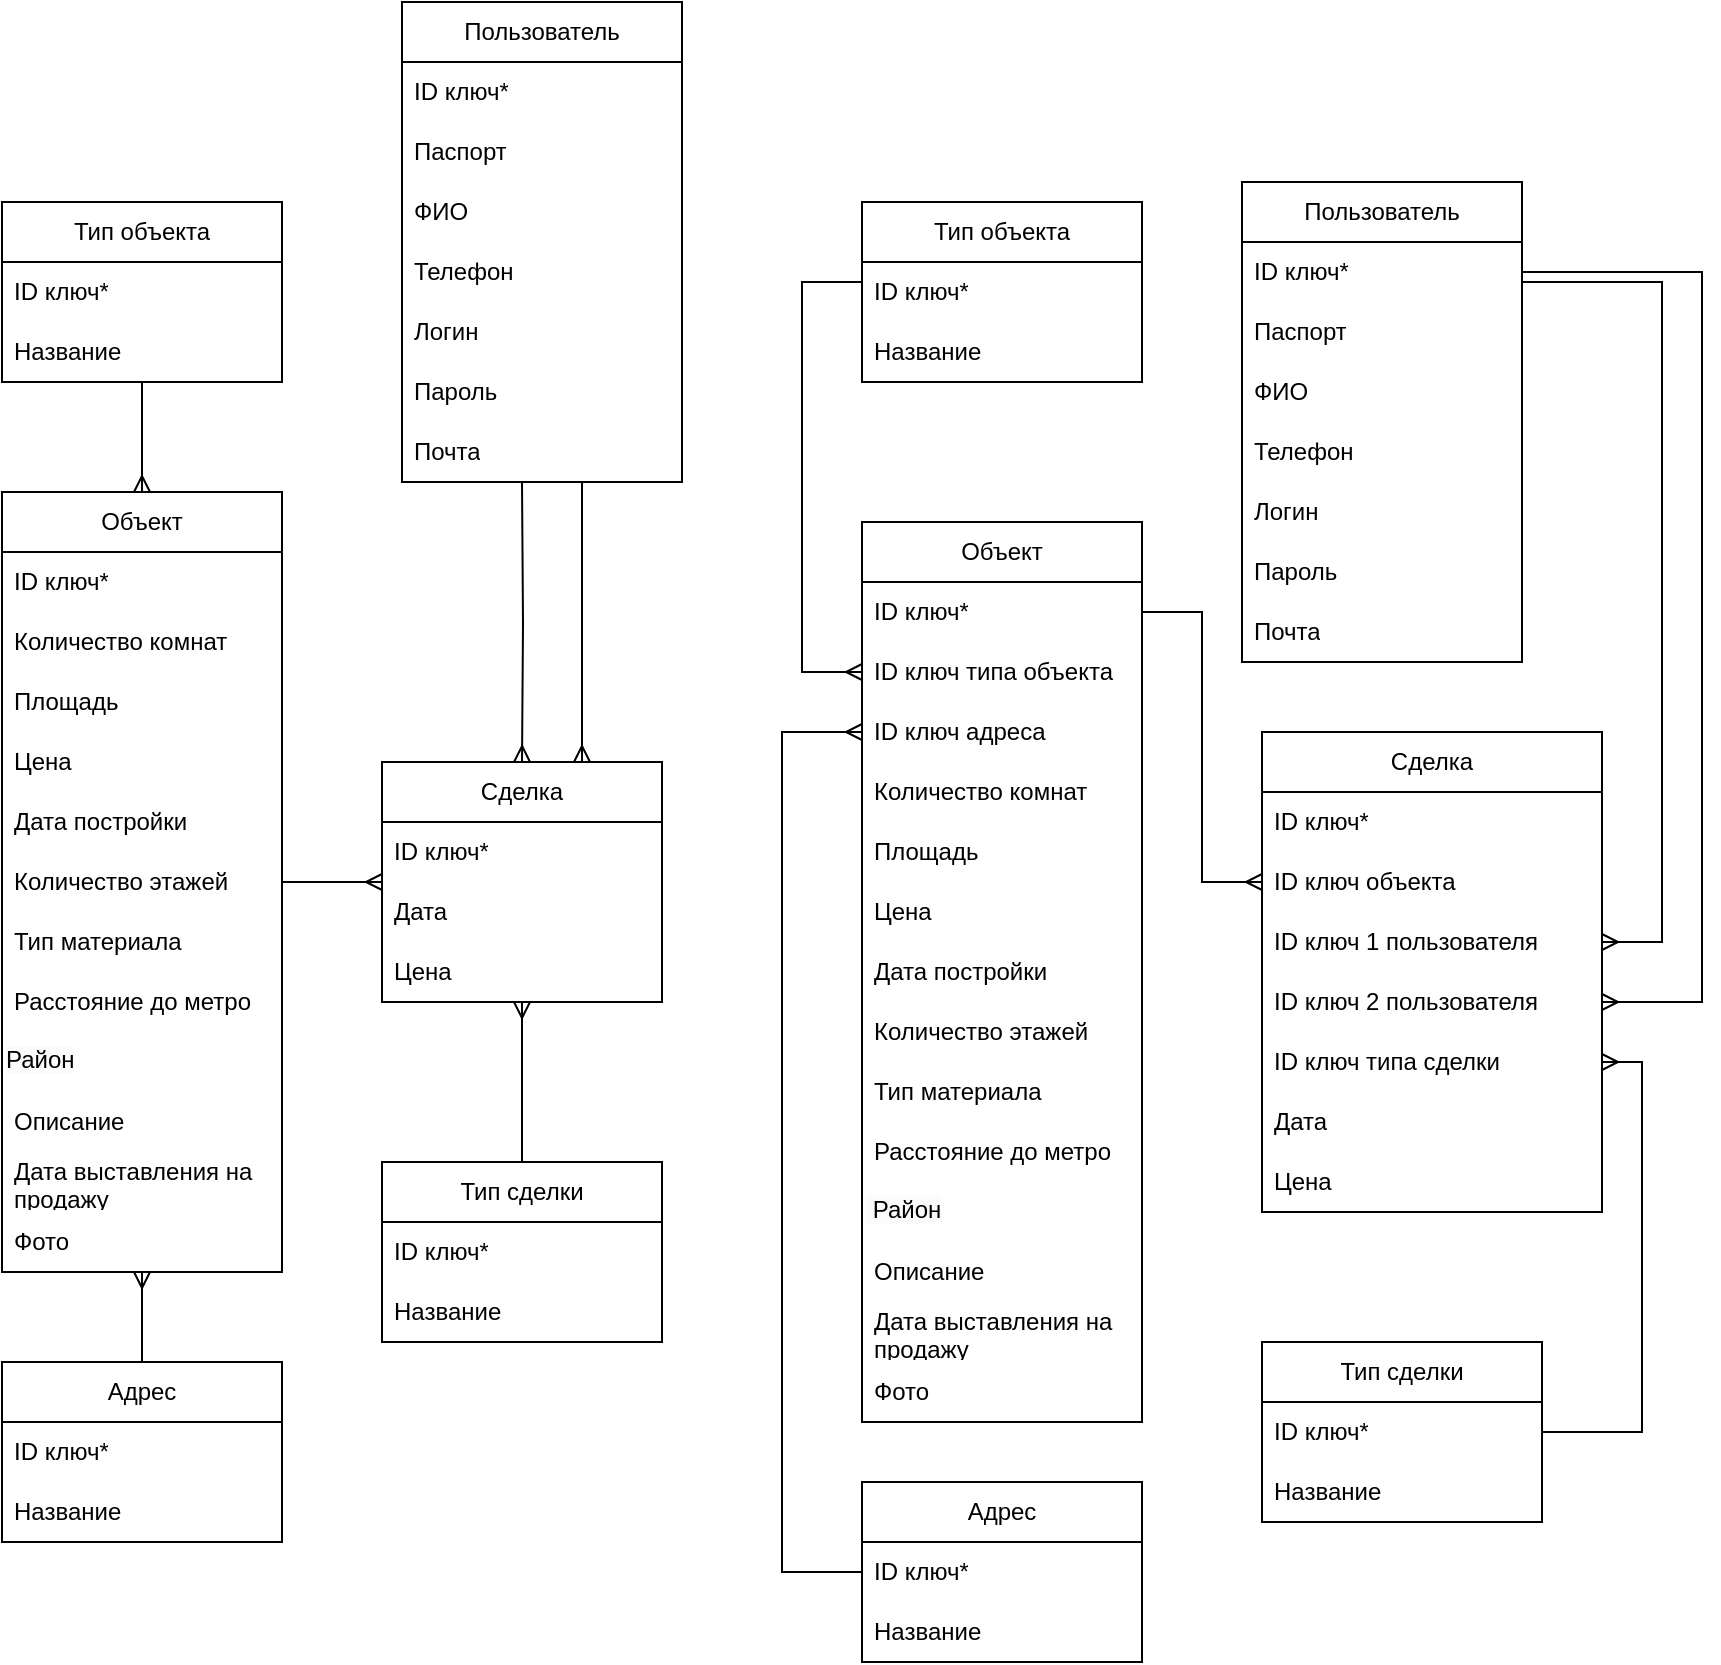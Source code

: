 <mxfile version="22.1.3" type="device">
  <diagram name="Страница — 1" id="44nFU5vT4JH0kdN_q5qT">
    <mxGraphModel dx="1386" dy="791" grid="1" gridSize="10" guides="1" tooltips="1" connect="1" arrows="1" fold="1" page="1" pageScale="1" pageWidth="827" pageHeight="1169" math="0" shadow="0">
      <root>
        <mxCell id="0" />
        <mxCell id="1" parent="0" />
        <mxCell id="92GtAA8wjq0bBZeoXK1o-1" value="Объект" style="swimlane;fontStyle=0;childLayout=stackLayout;horizontal=1;startSize=30;horizontalStack=0;resizeParent=1;resizeParentMax=0;resizeLast=0;collapsible=1;marginBottom=0;whiteSpace=wrap;html=1;" parent="1" vertex="1">
          <mxGeometry x="130" y="525" width="140" height="390" as="geometry" />
        </mxCell>
        <mxCell id="92GtAA8wjq0bBZeoXK1o-2" value="ID ключ*" style="text;strokeColor=none;fillColor=none;align=left;verticalAlign=middle;spacingLeft=4;spacingRight=4;overflow=hidden;points=[[0,0.5],[1,0.5]];portConstraint=eastwest;rotatable=0;whiteSpace=wrap;html=1;" parent="92GtAA8wjq0bBZeoXK1o-1" vertex="1">
          <mxGeometry y="30" width="140" height="30" as="geometry" />
        </mxCell>
        <mxCell id="92GtAA8wjq0bBZeoXK1o-3" value="Количество комнат" style="text;strokeColor=none;fillColor=none;align=left;verticalAlign=middle;spacingLeft=4;spacingRight=4;overflow=hidden;points=[[0,0.5],[1,0.5]];portConstraint=eastwest;rotatable=0;whiteSpace=wrap;html=1;" parent="92GtAA8wjq0bBZeoXK1o-1" vertex="1">
          <mxGeometry y="60" width="140" height="30" as="geometry" />
        </mxCell>
        <mxCell id="92GtAA8wjq0bBZeoXK1o-4" value="Площадь" style="text;strokeColor=none;fillColor=none;align=left;verticalAlign=middle;spacingLeft=4;spacingRight=4;overflow=hidden;points=[[0,0.5],[1,0.5]];portConstraint=eastwest;rotatable=0;whiteSpace=wrap;html=1;" parent="92GtAA8wjq0bBZeoXK1o-1" vertex="1">
          <mxGeometry y="90" width="140" height="30" as="geometry" />
        </mxCell>
        <mxCell id="92GtAA8wjq0bBZeoXK1o-6" value="Цена" style="text;strokeColor=none;fillColor=none;align=left;verticalAlign=middle;spacingLeft=4;spacingRight=4;overflow=hidden;points=[[0,0.5],[1,0.5]];portConstraint=eastwest;rotatable=0;whiteSpace=wrap;html=1;" parent="92GtAA8wjq0bBZeoXK1o-1" vertex="1">
          <mxGeometry y="120" width="140" height="30" as="geometry" />
        </mxCell>
        <mxCell id="92GtAA8wjq0bBZeoXK1o-7" value="Дата постройки" style="text;strokeColor=none;fillColor=none;align=left;verticalAlign=middle;spacingLeft=4;spacingRight=4;overflow=hidden;points=[[0,0.5],[1,0.5]];portConstraint=eastwest;rotatable=0;whiteSpace=wrap;html=1;" parent="92GtAA8wjq0bBZeoXK1o-1" vertex="1">
          <mxGeometry y="150" width="140" height="30" as="geometry" />
        </mxCell>
        <mxCell id="92GtAA8wjq0bBZeoXK1o-5" value="Количество этажей" style="text;strokeColor=none;fillColor=none;align=left;verticalAlign=middle;spacingLeft=4;spacingRight=4;overflow=hidden;points=[[0,0.5],[1,0.5]];portConstraint=eastwest;rotatable=0;whiteSpace=wrap;html=1;" parent="92GtAA8wjq0bBZeoXK1o-1" vertex="1">
          <mxGeometry y="180" width="140" height="30" as="geometry" />
        </mxCell>
        <mxCell id="92GtAA8wjq0bBZeoXK1o-8" value="Тип материала" style="text;strokeColor=none;fillColor=none;align=left;verticalAlign=middle;spacingLeft=4;spacingRight=4;overflow=hidden;points=[[0,0.5],[1,0.5]];portConstraint=eastwest;rotatable=0;whiteSpace=wrap;html=1;" parent="92GtAA8wjq0bBZeoXK1o-1" vertex="1">
          <mxGeometry y="210" width="140" height="30" as="geometry" />
        </mxCell>
        <mxCell id="92GtAA8wjq0bBZeoXK1o-9" value="Расстояние до метро" style="text;strokeColor=none;fillColor=none;align=left;verticalAlign=middle;spacingLeft=4;spacingRight=4;overflow=hidden;points=[[0,0.5],[1,0.5]];portConstraint=eastwest;rotatable=0;whiteSpace=wrap;html=1;" parent="92GtAA8wjq0bBZeoXK1o-1" vertex="1">
          <mxGeometry y="240" width="140" height="30" as="geometry" />
        </mxCell>
        <mxCell id="qMkzsoqbNXShpmuKV63S-12" value="&lt;span style=&quot;color: rgb(0, 0, 0); font-family: Helvetica; font-size: 12px; font-style: normal; font-variant-ligatures: normal; font-variant-caps: normal; font-weight: 400; letter-spacing: normal; orphans: 2; text-align: left; text-indent: 0px; text-transform: none; widows: 2; word-spacing: 0px; -webkit-text-stroke-width: 0px; background-color: rgb(251, 251, 251); text-decoration-thickness: initial; text-decoration-style: initial; text-decoration-color: initial; float: none; display: inline !important;&quot;&gt;Район&lt;/span&gt;" style="text;whiteSpace=wrap;html=1;" vertex="1" parent="92GtAA8wjq0bBZeoXK1o-1">
          <mxGeometry y="270" width="140" height="30" as="geometry" />
        </mxCell>
        <mxCell id="92GtAA8wjq0bBZeoXK1o-10" value="Описание" style="text;strokeColor=none;fillColor=none;align=left;verticalAlign=middle;spacingLeft=4;spacingRight=4;overflow=hidden;points=[[0,0.5],[1,0.5]];portConstraint=eastwest;rotatable=0;whiteSpace=wrap;html=1;" parent="92GtAA8wjq0bBZeoXK1o-1" vertex="1">
          <mxGeometry y="300" width="140" height="30" as="geometry" />
        </mxCell>
        <mxCell id="92GtAA8wjq0bBZeoXK1o-11" value="Дата выставления на продажу" style="text;strokeColor=none;fillColor=none;align=left;verticalAlign=middle;spacingLeft=4;spacingRight=4;overflow=hidden;points=[[0,0.5],[1,0.5]];portConstraint=eastwest;rotatable=0;whiteSpace=wrap;html=1;" parent="92GtAA8wjq0bBZeoXK1o-1" vertex="1">
          <mxGeometry y="330" width="140" height="30" as="geometry" />
        </mxCell>
        <mxCell id="92GtAA8wjq0bBZeoXK1o-12" value="Фото" style="text;strokeColor=none;fillColor=none;align=left;verticalAlign=middle;spacingLeft=4;spacingRight=4;overflow=hidden;points=[[0,0.5],[1,0.5]];portConstraint=eastwest;rotatable=0;whiteSpace=wrap;html=1;" parent="92GtAA8wjq0bBZeoXK1o-1" vertex="1">
          <mxGeometry y="360" width="140" height="30" as="geometry" />
        </mxCell>
        <mxCell id="92GtAA8wjq0bBZeoXK1o-13" value="Тип объекта" style="swimlane;fontStyle=0;childLayout=stackLayout;horizontal=1;startSize=30;horizontalStack=0;resizeParent=1;resizeParentMax=0;resizeLast=0;collapsible=1;marginBottom=0;whiteSpace=wrap;html=1;" parent="1" vertex="1">
          <mxGeometry x="130" y="380" width="140" height="90" as="geometry" />
        </mxCell>
        <mxCell id="92GtAA8wjq0bBZeoXK1o-14" value="ID ключ*" style="text;strokeColor=none;fillColor=none;align=left;verticalAlign=middle;spacingLeft=4;spacingRight=4;overflow=hidden;points=[[0,0.5],[1,0.5]];portConstraint=eastwest;rotatable=0;whiteSpace=wrap;html=1;" parent="92GtAA8wjq0bBZeoXK1o-13" vertex="1">
          <mxGeometry y="30" width="140" height="30" as="geometry" />
        </mxCell>
        <mxCell id="92GtAA8wjq0bBZeoXK1o-15" value="Название" style="text;strokeColor=none;fillColor=none;align=left;verticalAlign=middle;spacingLeft=4;spacingRight=4;overflow=hidden;points=[[0,0.5],[1,0.5]];portConstraint=eastwest;rotatable=0;whiteSpace=wrap;html=1;" parent="92GtAA8wjq0bBZeoXK1o-13" vertex="1">
          <mxGeometry y="60" width="140" height="30" as="geometry" />
        </mxCell>
        <mxCell id="92GtAA8wjq0bBZeoXK1o-33" style="rounded=0;orthogonalLoop=1;jettySize=auto;html=1;edgeStyle=orthogonalEdgeStyle;endArrow=ERmany;endFill=0;" parent="1" source="92GtAA8wjq0bBZeoXK1o-17" target="92GtAA8wjq0bBZeoXK1o-1" edge="1">
          <mxGeometry relative="1" as="geometry" />
        </mxCell>
        <mxCell id="92GtAA8wjq0bBZeoXK1o-17" value="Адрес" style="swimlane;fontStyle=0;childLayout=stackLayout;horizontal=1;startSize=30;horizontalStack=0;resizeParent=1;resizeParentMax=0;resizeLast=0;collapsible=1;marginBottom=0;whiteSpace=wrap;html=1;" parent="1" vertex="1">
          <mxGeometry x="130" y="960" width="140" height="90" as="geometry" />
        </mxCell>
        <mxCell id="92GtAA8wjq0bBZeoXK1o-18" value="ID ключ*" style="text;strokeColor=none;fillColor=none;align=left;verticalAlign=middle;spacingLeft=4;spacingRight=4;overflow=hidden;points=[[0,0.5],[1,0.5]];portConstraint=eastwest;rotatable=0;whiteSpace=wrap;html=1;" parent="92GtAA8wjq0bBZeoXK1o-17" vertex="1">
          <mxGeometry y="30" width="140" height="30" as="geometry" />
        </mxCell>
        <mxCell id="92GtAA8wjq0bBZeoXK1o-19" value="Название" style="text;strokeColor=none;fillColor=none;align=left;verticalAlign=middle;spacingLeft=4;spacingRight=4;overflow=hidden;points=[[0,0.5],[1,0.5]];portConstraint=eastwest;rotatable=0;whiteSpace=wrap;html=1;" parent="92GtAA8wjq0bBZeoXK1o-17" vertex="1">
          <mxGeometry y="60" width="140" height="30" as="geometry" />
        </mxCell>
        <mxCell id="92GtAA8wjq0bBZeoXK1o-26" value="Сделка" style="swimlane;fontStyle=0;childLayout=stackLayout;horizontal=1;startSize=30;horizontalStack=0;resizeParent=1;resizeParentMax=0;resizeLast=0;collapsible=1;marginBottom=0;whiteSpace=wrap;html=1;" parent="1" vertex="1">
          <mxGeometry x="320" y="660" width="140" height="120" as="geometry" />
        </mxCell>
        <mxCell id="92GtAA8wjq0bBZeoXK1o-27" value="ID ключ*" style="text;strokeColor=none;fillColor=none;align=left;verticalAlign=middle;spacingLeft=4;spacingRight=4;overflow=hidden;points=[[0,0.5],[1,0.5]];portConstraint=eastwest;rotatable=0;whiteSpace=wrap;html=1;" parent="92GtAA8wjq0bBZeoXK1o-26" vertex="1">
          <mxGeometry y="30" width="140" height="30" as="geometry" />
        </mxCell>
        <mxCell id="92GtAA8wjq0bBZeoXK1o-28" value="Дата&amp;nbsp;" style="text;strokeColor=none;fillColor=none;align=left;verticalAlign=middle;spacingLeft=4;spacingRight=4;overflow=hidden;points=[[0,0.5],[1,0.5]];portConstraint=eastwest;rotatable=0;whiteSpace=wrap;html=1;" parent="92GtAA8wjq0bBZeoXK1o-26" vertex="1">
          <mxGeometry y="60" width="140" height="30" as="geometry" />
        </mxCell>
        <mxCell id="92GtAA8wjq0bBZeoXK1o-32" value="Цена" style="text;strokeColor=none;fillColor=none;align=left;verticalAlign=middle;spacingLeft=4;spacingRight=4;overflow=hidden;points=[[0,0.5],[1,0.5]];portConstraint=eastwest;rotatable=0;whiteSpace=wrap;html=1;" parent="92GtAA8wjq0bBZeoXK1o-26" vertex="1">
          <mxGeometry y="90" width="140" height="30" as="geometry" />
        </mxCell>
        <mxCell id="92GtAA8wjq0bBZeoXK1o-29" value="Тип сделки" style="swimlane;fontStyle=0;childLayout=stackLayout;horizontal=1;startSize=30;horizontalStack=0;resizeParent=1;resizeParentMax=0;resizeLast=0;collapsible=1;marginBottom=0;whiteSpace=wrap;html=1;" parent="1" vertex="1">
          <mxGeometry x="320" y="860" width="140" height="90" as="geometry" />
        </mxCell>
        <mxCell id="92GtAA8wjq0bBZeoXK1o-30" value="ID ключ*" style="text;strokeColor=none;fillColor=none;align=left;verticalAlign=middle;spacingLeft=4;spacingRight=4;overflow=hidden;points=[[0,0.5],[1,0.5]];portConstraint=eastwest;rotatable=0;whiteSpace=wrap;html=1;" parent="92GtAA8wjq0bBZeoXK1o-29" vertex="1">
          <mxGeometry y="30" width="140" height="30" as="geometry" />
        </mxCell>
        <mxCell id="92GtAA8wjq0bBZeoXK1o-31" value="Название" style="text;strokeColor=none;fillColor=none;align=left;verticalAlign=middle;spacingLeft=4;spacingRight=4;overflow=hidden;points=[[0,0.5],[1,0.5]];portConstraint=eastwest;rotatable=0;whiteSpace=wrap;html=1;" parent="92GtAA8wjq0bBZeoXK1o-29" vertex="1">
          <mxGeometry y="60" width="140" height="30" as="geometry" />
        </mxCell>
        <mxCell id="92GtAA8wjq0bBZeoXK1o-34" style="rounded=0;orthogonalLoop=1;jettySize=auto;html=1;edgeStyle=orthogonalEdgeStyle;endArrow=ERmany;endFill=0;" parent="1" source="92GtAA8wjq0bBZeoXK1o-13" target="92GtAA8wjq0bBZeoXK1o-1" edge="1">
          <mxGeometry relative="1" as="geometry">
            <mxPoint x="210" y="970" as="sourcePoint" />
            <mxPoint x="210" y="910" as="targetPoint" />
          </mxGeometry>
        </mxCell>
        <mxCell id="92GtAA8wjq0bBZeoXK1o-35" style="rounded=0;orthogonalLoop=1;jettySize=auto;html=1;edgeStyle=orthogonalEdgeStyle;endArrow=ERmany;endFill=0;" parent="1" source="92GtAA8wjq0bBZeoXK1o-1" target="92GtAA8wjq0bBZeoXK1o-26" edge="1">
          <mxGeometry relative="1" as="geometry">
            <mxPoint x="320" y="430" as="sourcePoint" />
            <mxPoint x="210" y="550" as="targetPoint" />
          </mxGeometry>
        </mxCell>
        <mxCell id="92GtAA8wjq0bBZeoXK1o-36" style="rounded=0;orthogonalLoop=1;jettySize=auto;html=1;edgeStyle=orthogonalEdgeStyle;endArrow=ERmany;endFill=0;" parent="1" target="92GtAA8wjq0bBZeoXK1o-26" edge="1">
          <mxGeometry relative="1" as="geometry">
            <mxPoint x="390" y="520" as="sourcePoint" />
            <mxPoint x="390" y="560" as="targetPoint" />
          </mxGeometry>
        </mxCell>
        <mxCell id="92GtAA8wjq0bBZeoXK1o-38" style="rounded=0;orthogonalLoop=1;jettySize=auto;html=1;edgeStyle=orthogonalEdgeStyle;endArrow=ERmany;endFill=0;" parent="1" source="92GtAA8wjq0bBZeoXK1o-29" target="92GtAA8wjq0bBZeoXK1o-26" edge="1">
          <mxGeometry relative="1" as="geometry">
            <mxPoint x="210" y="970" as="sourcePoint" />
            <mxPoint x="210" y="910" as="targetPoint" />
          </mxGeometry>
        </mxCell>
        <mxCell id="92GtAA8wjq0bBZeoXK1o-39" style="rounded=0;orthogonalLoop=1;jettySize=auto;html=1;edgeStyle=orthogonalEdgeStyle;endArrow=ERmany;endFill=0;" parent="1" target="92GtAA8wjq0bBZeoXK1o-26" edge="1">
          <mxGeometry relative="1" as="geometry">
            <mxPoint x="420" y="520" as="sourcePoint" />
            <mxPoint x="400" y="670" as="targetPoint" />
            <Array as="points">
              <mxPoint x="420" y="590" />
              <mxPoint x="420" y="590" />
            </Array>
          </mxGeometry>
        </mxCell>
        <mxCell id="92GtAA8wjq0bBZeoXK1o-76" value="Объект" style="swimlane;fontStyle=0;childLayout=stackLayout;horizontal=1;startSize=30;horizontalStack=0;resizeParent=1;resizeParentMax=0;resizeLast=0;collapsible=1;marginBottom=0;whiteSpace=wrap;html=1;" parent="1" vertex="1">
          <mxGeometry x="560" y="540" width="140" height="450" as="geometry" />
        </mxCell>
        <mxCell id="92GtAA8wjq0bBZeoXK1o-77" value="ID ключ*" style="text;strokeColor=none;fillColor=none;align=left;verticalAlign=middle;spacingLeft=4;spacingRight=4;overflow=hidden;points=[[0,0.5],[1,0.5]];portConstraint=eastwest;rotatable=0;whiteSpace=wrap;html=1;" parent="92GtAA8wjq0bBZeoXK1o-76" vertex="1">
          <mxGeometry y="30" width="140" height="30" as="geometry" />
        </mxCell>
        <mxCell id="92GtAA8wjq0bBZeoXK1o-112" value="ID ключ типа объекта" style="text;strokeColor=none;fillColor=none;align=left;verticalAlign=middle;spacingLeft=4;spacingRight=4;overflow=hidden;points=[[0,0.5],[1,0.5]];portConstraint=eastwest;rotatable=0;whiteSpace=wrap;html=1;" parent="92GtAA8wjq0bBZeoXK1o-76" vertex="1">
          <mxGeometry y="60" width="140" height="30" as="geometry" />
        </mxCell>
        <mxCell id="92GtAA8wjq0bBZeoXK1o-113" value="ID ключ адреса" style="text;strokeColor=none;fillColor=none;align=left;verticalAlign=middle;spacingLeft=4;spacingRight=4;overflow=hidden;points=[[0,0.5],[1,0.5]];portConstraint=eastwest;rotatable=0;whiteSpace=wrap;html=1;" parent="92GtAA8wjq0bBZeoXK1o-76" vertex="1">
          <mxGeometry y="90" width="140" height="30" as="geometry" />
        </mxCell>
        <mxCell id="92GtAA8wjq0bBZeoXK1o-78" value="Количество комнат" style="text;strokeColor=none;fillColor=none;align=left;verticalAlign=middle;spacingLeft=4;spacingRight=4;overflow=hidden;points=[[0,0.5],[1,0.5]];portConstraint=eastwest;rotatable=0;whiteSpace=wrap;html=1;" parent="92GtAA8wjq0bBZeoXK1o-76" vertex="1">
          <mxGeometry y="120" width="140" height="30" as="geometry" />
        </mxCell>
        <mxCell id="92GtAA8wjq0bBZeoXK1o-79" value="Площадь" style="text;strokeColor=none;fillColor=none;align=left;verticalAlign=middle;spacingLeft=4;spacingRight=4;overflow=hidden;points=[[0,0.5],[1,0.5]];portConstraint=eastwest;rotatable=0;whiteSpace=wrap;html=1;" parent="92GtAA8wjq0bBZeoXK1o-76" vertex="1">
          <mxGeometry y="150" width="140" height="30" as="geometry" />
        </mxCell>
        <mxCell id="92GtAA8wjq0bBZeoXK1o-80" value="Цена" style="text;strokeColor=none;fillColor=none;align=left;verticalAlign=middle;spacingLeft=4;spacingRight=4;overflow=hidden;points=[[0,0.5],[1,0.5]];portConstraint=eastwest;rotatable=0;whiteSpace=wrap;html=1;" parent="92GtAA8wjq0bBZeoXK1o-76" vertex="1">
          <mxGeometry y="180" width="140" height="30" as="geometry" />
        </mxCell>
        <mxCell id="92GtAA8wjq0bBZeoXK1o-81" value="Дата постройки" style="text;strokeColor=none;fillColor=none;align=left;verticalAlign=middle;spacingLeft=4;spacingRight=4;overflow=hidden;points=[[0,0.5],[1,0.5]];portConstraint=eastwest;rotatable=0;whiteSpace=wrap;html=1;" parent="92GtAA8wjq0bBZeoXK1o-76" vertex="1">
          <mxGeometry y="210" width="140" height="30" as="geometry" />
        </mxCell>
        <mxCell id="92GtAA8wjq0bBZeoXK1o-82" value="Количество этажей" style="text;strokeColor=none;fillColor=none;align=left;verticalAlign=middle;spacingLeft=4;spacingRight=4;overflow=hidden;points=[[0,0.5],[1,0.5]];portConstraint=eastwest;rotatable=0;whiteSpace=wrap;html=1;" parent="92GtAA8wjq0bBZeoXK1o-76" vertex="1">
          <mxGeometry y="240" width="140" height="30" as="geometry" />
        </mxCell>
        <mxCell id="92GtAA8wjq0bBZeoXK1o-83" value="Тип материала" style="text;strokeColor=none;fillColor=none;align=left;verticalAlign=middle;spacingLeft=4;spacingRight=4;overflow=hidden;points=[[0,0.5],[1,0.5]];portConstraint=eastwest;rotatable=0;whiteSpace=wrap;html=1;" parent="92GtAA8wjq0bBZeoXK1o-76" vertex="1">
          <mxGeometry y="270" width="140" height="30" as="geometry" />
        </mxCell>
        <mxCell id="92GtAA8wjq0bBZeoXK1o-84" value="Расстояние до метро" style="text;strokeColor=none;fillColor=none;align=left;verticalAlign=middle;spacingLeft=4;spacingRight=4;overflow=hidden;points=[[0,0.5],[1,0.5]];portConstraint=eastwest;rotatable=0;whiteSpace=wrap;html=1;" parent="92GtAA8wjq0bBZeoXK1o-76" vertex="1">
          <mxGeometry y="300" width="140" height="30" as="geometry" />
        </mxCell>
        <mxCell id="qMkzsoqbNXShpmuKV63S-13" value="&lt;span style=&quot;color: rgb(0, 0, 0); font-family: Helvetica; font-size: 12px; font-style: normal; font-variant-ligatures: normal; font-variant-caps: normal; font-weight: 400; letter-spacing: normal; orphans: 2; text-align: left; text-indent: 0px; text-transform: none; widows: 2; word-spacing: 0px; -webkit-text-stroke-width: 0px; background-color: rgb(251, 251, 251); text-decoration-thickness: initial; text-decoration-style: initial; text-decoration-color: initial; float: none; display: inline !important;&quot;&gt;&amp;nbsp;Район&lt;/span&gt;" style="text;whiteSpace=wrap;html=1;" vertex="1" parent="92GtAA8wjq0bBZeoXK1o-76">
          <mxGeometry y="330" width="140" height="30" as="geometry" />
        </mxCell>
        <mxCell id="92GtAA8wjq0bBZeoXK1o-85" value="Описание" style="text;strokeColor=none;fillColor=none;align=left;verticalAlign=middle;spacingLeft=4;spacingRight=4;overflow=hidden;points=[[0,0.5],[1,0.5]];portConstraint=eastwest;rotatable=0;whiteSpace=wrap;html=1;" parent="92GtAA8wjq0bBZeoXK1o-76" vertex="1">
          <mxGeometry y="360" width="140" height="30" as="geometry" />
        </mxCell>
        <mxCell id="92GtAA8wjq0bBZeoXK1o-86" value="Дата выставления на продажу" style="text;strokeColor=none;fillColor=none;align=left;verticalAlign=middle;spacingLeft=4;spacingRight=4;overflow=hidden;points=[[0,0.5],[1,0.5]];portConstraint=eastwest;rotatable=0;whiteSpace=wrap;html=1;" parent="92GtAA8wjq0bBZeoXK1o-76" vertex="1">
          <mxGeometry y="390" width="140" height="30" as="geometry" />
        </mxCell>
        <mxCell id="92GtAA8wjq0bBZeoXK1o-87" value="Фото" style="text;strokeColor=none;fillColor=none;align=left;verticalAlign=middle;spacingLeft=4;spacingRight=4;overflow=hidden;points=[[0,0.5],[1,0.5]];portConstraint=eastwest;rotatable=0;whiteSpace=wrap;html=1;" parent="92GtAA8wjq0bBZeoXK1o-76" vertex="1">
          <mxGeometry y="420" width="140" height="30" as="geometry" />
        </mxCell>
        <mxCell id="92GtAA8wjq0bBZeoXK1o-88" value="Тип объекта" style="swimlane;fontStyle=0;childLayout=stackLayout;horizontal=1;startSize=30;horizontalStack=0;resizeParent=1;resizeParentMax=0;resizeLast=0;collapsible=1;marginBottom=0;whiteSpace=wrap;html=1;" parent="1" vertex="1">
          <mxGeometry x="560" y="380" width="140" height="90" as="geometry" />
        </mxCell>
        <mxCell id="92GtAA8wjq0bBZeoXK1o-89" value="ID ключ*" style="text;strokeColor=none;fillColor=none;align=left;verticalAlign=middle;spacingLeft=4;spacingRight=4;overflow=hidden;points=[[0,0.5],[1,0.5]];portConstraint=eastwest;rotatable=0;whiteSpace=wrap;html=1;" parent="92GtAA8wjq0bBZeoXK1o-88" vertex="1">
          <mxGeometry y="30" width="140" height="30" as="geometry" />
        </mxCell>
        <mxCell id="92GtAA8wjq0bBZeoXK1o-90" value="Название" style="text;strokeColor=none;fillColor=none;align=left;verticalAlign=middle;spacingLeft=4;spacingRight=4;overflow=hidden;points=[[0,0.5],[1,0.5]];portConstraint=eastwest;rotatable=0;whiteSpace=wrap;html=1;" parent="92GtAA8wjq0bBZeoXK1o-88" vertex="1">
          <mxGeometry y="60" width="140" height="30" as="geometry" />
        </mxCell>
        <mxCell id="92GtAA8wjq0bBZeoXK1o-91" style="rounded=0;orthogonalLoop=1;jettySize=auto;html=1;edgeStyle=orthogonalEdgeStyle;endArrow=ERmany;endFill=0;" parent="1" source="92GtAA8wjq0bBZeoXK1o-92" target="92GtAA8wjq0bBZeoXK1o-113" edge="1">
          <mxGeometry relative="1" as="geometry">
            <Array as="points">
              <mxPoint x="520" y="1065" />
              <mxPoint x="520" y="645" />
            </Array>
          </mxGeometry>
        </mxCell>
        <mxCell id="92GtAA8wjq0bBZeoXK1o-92" value="Адрес" style="swimlane;fontStyle=0;childLayout=stackLayout;horizontal=1;startSize=30;horizontalStack=0;resizeParent=1;resizeParentMax=0;resizeLast=0;collapsible=1;marginBottom=0;whiteSpace=wrap;html=1;" parent="1" vertex="1">
          <mxGeometry x="560" y="1020" width="140" height="90" as="geometry" />
        </mxCell>
        <mxCell id="92GtAA8wjq0bBZeoXK1o-93" value="ID ключ*" style="text;strokeColor=none;fillColor=none;align=left;verticalAlign=middle;spacingLeft=4;spacingRight=4;overflow=hidden;points=[[0,0.5],[1,0.5]];portConstraint=eastwest;rotatable=0;whiteSpace=wrap;html=1;" parent="92GtAA8wjq0bBZeoXK1o-92" vertex="1">
          <mxGeometry y="30" width="140" height="30" as="geometry" />
        </mxCell>
        <mxCell id="92GtAA8wjq0bBZeoXK1o-94" value="Название" style="text;strokeColor=none;fillColor=none;align=left;verticalAlign=middle;spacingLeft=4;spacingRight=4;overflow=hidden;points=[[0,0.5],[1,0.5]];portConstraint=eastwest;rotatable=0;whiteSpace=wrap;html=1;" parent="92GtAA8wjq0bBZeoXK1o-92" vertex="1">
          <mxGeometry y="60" width="140" height="30" as="geometry" />
        </mxCell>
        <mxCell id="92GtAA8wjq0bBZeoXK1o-95" value="Пользователь" style="swimlane;fontStyle=0;childLayout=stackLayout;horizontal=1;startSize=30;horizontalStack=0;resizeParent=1;resizeParentMax=0;resizeLast=0;collapsible=1;marginBottom=0;whiteSpace=wrap;html=1;" parent="1" vertex="1">
          <mxGeometry x="750" y="370" width="140" height="240" as="geometry" />
        </mxCell>
        <mxCell id="92GtAA8wjq0bBZeoXK1o-96" value="ID ключ*" style="text;strokeColor=none;fillColor=none;align=left;verticalAlign=middle;spacingLeft=4;spacingRight=4;overflow=hidden;points=[[0,0.5],[1,0.5]];portConstraint=eastwest;rotatable=0;whiteSpace=wrap;html=1;" parent="92GtAA8wjq0bBZeoXK1o-95" vertex="1">
          <mxGeometry y="30" width="140" height="30" as="geometry" />
        </mxCell>
        <mxCell id="92GtAA8wjq0bBZeoXK1o-97" value="Паспорт" style="text;strokeColor=none;fillColor=none;align=left;verticalAlign=middle;spacingLeft=4;spacingRight=4;overflow=hidden;points=[[0,0.5],[1,0.5]];portConstraint=eastwest;rotatable=0;whiteSpace=wrap;html=1;" parent="92GtAA8wjq0bBZeoXK1o-95" vertex="1">
          <mxGeometry y="60" width="140" height="30" as="geometry" />
        </mxCell>
        <mxCell id="92GtAA8wjq0bBZeoXK1o-98" value="ФИО" style="text;strokeColor=none;fillColor=none;align=left;verticalAlign=middle;spacingLeft=4;spacingRight=4;overflow=hidden;points=[[0,0.5],[1,0.5]];portConstraint=eastwest;rotatable=0;whiteSpace=wrap;html=1;" parent="92GtAA8wjq0bBZeoXK1o-95" vertex="1">
          <mxGeometry y="90" width="140" height="30" as="geometry" />
        </mxCell>
        <mxCell id="92GtAA8wjq0bBZeoXK1o-99" value="Телефон" style="text;strokeColor=none;fillColor=none;align=left;verticalAlign=middle;spacingLeft=4;spacingRight=4;overflow=hidden;points=[[0,0.5],[1,0.5]];portConstraint=eastwest;rotatable=0;whiteSpace=wrap;html=1;" parent="92GtAA8wjq0bBZeoXK1o-95" vertex="1">
          <mxGeometry y="120" width="140" height="30" as="geometry" />
        </mxCell>
        <mxCell id="qMkzsoqbNXShpmuKV63S-1" value="Логин" style="text;strokeColor=none;fillColor=none;align=left;verticalAlign=middle;spacingLeft=4;spacingRight=4;overflow=hidden;points=[[0,0.5],[1,0.5]];portConstraint=eastwest;rotatable=0;whiteSpace=wrap;html=1;" vertex="1" parent="92GtAA8wjq0bBZeoXK1o-95">
          <mxGeometry y="150" width="140" height="30" as="geometry" />
        </mxCell>
        <mxCell id="qMkzsoqbNXShpmuKV63S-2" value="Пароль" style="text;strokeColor=none;fillColor=none;align=left;verticalAlign=middle;spacingLeft=4;spacingRight=4;overflow=hidden;points=[[0,0.5],[1,0.5]];portConstraint=eastwest;rotatable=0;whiteSpace=wrap;html=1;" vertex="1" parent="92GtAA8wjq0bBZeoXK1o-95">
          <mxGeometry y="180" width="140" height="30" as="geometry" />
        </mxCell>
        <mxCell id="qMkzsoqbNXShpmuKV63S-3" value="Почта" style="text;strokeColor=none;fillColor=none;align=left;verticalAlign=middle;spacingLeft=4;spacingRight=4;overflow=hidden;points=[[0,0.5],[1,0.5]];portConstraint=eastwest;rotatable=0;whiteSpace=wrap;html=1;" vertex="1" parent="92GtAA8wjq0bBZeoXK1o-95">
          <mxGeometry y="210" width="140" height="30" as="geometry" />
        </mxCell>
        <mxCell id="92GtAA8wjq0bBZeoXK1o-100" value="Сделка" style="swimlane;fontStyle=0;childLayout=stackLayout;horizontal=1;startSize=30;horizontalStack=0;resizeParent=1;resizeParentMax=0;resizeLast=0;collapsible=1;marginBottom=0;whiteSpace=wrap;html=1;" parent="1" vertex="1">
          <mxGeometry x="760" y="645" width="170" height="240" as="geometry" />
        </mxCell>
        <mxCell id="92GtAA8wjq0bBZeoXK1o-101" value="ID ключ*" style="text;strokeColor=none;fillColor=none;align=left;verticalAlign=middle;spacingLeft=4;spacingRight=4;overflow=hidden;points=[[0,0.5],[1,0.5]];portConstraint=eastwest;rotatable=0;whiteSpace=wrap;html=1;" parent="92GtAA8wjq0bBZeoXK1o-100" vertex="1">
          <mxGeometry y="30" width="170" height="30" as="geometry" />
        </mxCell>
        <mxCell id="92GtAA8wjq0bBZeoXK1o-115" value="ID ключ объекта" style="text;strokeColor=none;fillColor=none;align=left;verticalAlign=middle;spacingLeft=4;spacingRight=4;overflow=hidden;points=[[0,0.5],[1,0.5]];portConstraint=eastwest;rotatable=0;whiteSpace=wrap;html=1;" parent="92GtAA8wjq0bBZeoXK1o-100" vertex="1">
          <mxGeometry y="60" width="170" height="30" as="geometry" />
        </mxCell>
        <mxCell id="92GtAA8wjq0bBZeoXK1o-114" value="ID ключ 1 пользователя" style="text;strokeColor=none;fillColor=none;align=left;verticalAlign=middle;spacingLeft=4;spacingRight=4;overflow=hidden;points=[[0,0.5],[1,0.5]];portConstraint=eastwest;rotatable=0;whiteSpace=wrap;html=1;" parent="92GtAA8wjq0bBZeoXK1o-100" vertex="1">
          <mxGeometry y="90" width="170" height="30" as="geometry" />
        </mxCell>
        <mxCell id="92GtAA8wjq0bBZeoXK1o-118" value="ID ключ 2 пользователя" style="text;strokeColor=none;fillColor=none;align=left;verticalAlign=middle;spacingLeft=4;spacingRight=4;overflow=hidden;points=[[0,0.5],[1,0.5]];portConstraint=eastwest;rotatable=0;whiteSpace=wrap;html=1;" parent="92GtAA8wjq0bBZeoXK1o-100" vertex="1">
          <mxGeometry y="120" width="170" height="30" as="geometry" />
        </mxCell>
        <mxCell id="92GtAA8wjq0bBZeoXK1o-116" value="ID ключ типа сделки" style="text;strokeColor=none;fillColor=none;align=left;verticalAlign=middle;spacingLeft=4;spacingRight=4;overflow=hidden;points=[[0,0.5],[1,0.5]];portConstraint=eastwest;rotatable=0;whiteSpace=wrap;html=1;" parent="92GtAA8wjq0bBZeoXK1o-100" vertex="1">
          <mxGeometry y="150" width="170" height="30" as="geometry" />
        </mxCell>
        <mxCell id="92GtAA8wjq0bBZeoXK1o-102" value="Дата&amp;nbsp;" style="text;strokeColor=none;fillColor=none;align=left;verticalAlign=middle;spacingLeft=4;spacingRight=4;overflow=hidden;points=[[0,0.5],[1,0.5]];portConstraint=eastwest;rotatable=0;whiteSpace=wrap;html=1;" parent="92GtAA8wjq0bBZeoXK1o-100" vertex="1">
          <mxGeometry y="180" width="170" height="30" as="geometry" />
        </mxCell>
        <mxCell id="92GtAA8wjq0bBZeoXK1o-103" value="Цена" style="text;strokeColor=none;fillColor=none;align=left;verticalAlign=middle;spacingLeft=4;spacingRight=4;overflow=hidden;points=[[0,0.5],[1,0.5]];portConstraint=eastwest;rotatable=0;whiteSpace=wrap;html=1;" parent="92GtAA8wjq0bBZeoXK1o-100" vertex="1">
          <mxGeometry y="210" width="170" height="30" as="geometry" />
        </mxCell>
        <mxCell id="92GtAA8wjq0bBZeoXK1o-104" value="Тип сделки" style="swimlane;fontStyle=0;childLayout=stackLayout;horizontal=1;startSize=30;horizontalStack=0;resizeParent=1;resizeParentMax=0;resizeLast=0;collapsible=1;marginBottom=0;whiteSpace=wrap;html=1;" parent="1" vertex="1">
          <mxGeometry x="760" y="950" width="140" height="90" as="geometry" />
        </mxCell>
        <mxCell id="92GtAA8wjq0bBZeoXK1o-105" value="ID ключ*" style="text;strokeColor=none;fillColor=none;align=left;verticalAlign=middle;spacingLeft=4;spacingRight=4;overflow=hidden;points=[[0,0.5],[1,0.5]];portConstraint=eastwest;rotatable=0;whiteSpace=wrap;html=1;" parent="92GtAA8wjq0bBZeoXK1o-104" vertex="1">
          <mxGeometry y="30" width="140" height="30" as="geometry" />
        </mxCell>
        <mxCell id="92GtAA8wjq0bBZeoXK1o-106" value="Название" style="text;strokeColor=none;fillColor=none;align=left;verticalAlign=middle;spacingLeft=4;spacingRight=4;overflow=hidden;points=[[0,0.5],[1,0.5]];portConstraint=eastwest;rotatable=0;whiteSpace=wrap;html=1;" parent="92GtAA8wjq0bBZeoXK1o-104" vertex="1">
          <mxGeometry y="60" width="140" height="30" as="geometry" />
        </mxCell>
        <mxCell id="92GtAA8wjq0bBZeoXK1o-107" style="rounded=0;orthogonalLoop=1;jettySize=auto;html=1;edgeStyle=orthogonalEdgeStyle;endArrow=ERmany;endFill=0;entryX=0;entryY=0.5;entryDx=0;entryDy=0;" parent="1" source="92GtAA8wjq0bBZeoXK1o-89" target="92GtAA8wjq0bBZeoXK1o-112" edge="1">
          <mxGeometry relative="1" as="geometry">
            <mxPoint x="640" y="970" as="sourcePoint" />
            <mxPoint x="640" y="910" as="targetPoint" />
            <Array as="points">
              <mxPoint x="530" y="420" />
              <mxPoint x="530" y="615" />
            </Array>
          </mxGeometry>
        </mxCell>
        <mxCell id="92GtAA8wjq0bBZeoXK1o-108" style="rounded=0;orthogonalLoop=1;jettySize=auto;html=1;edgeStyle=orthogonalEdgeStyle;endArrow=ERmany;endFill=0;" parent="1" source="92GtAA8wjq0bBZeoXK1o-77" target="92GtAA8wjq0bBZeoXK1o-115" edge="1">
          <mxGeometry relative="1" as="geometry">
            <mxPoint x="750" y="430" as="sourcePoint" />
            <mxPoint x="640" y="550" as="targetPoint" />
          </mxGeometry>
        </mxCell>
        <mxCell id="92GtAA8wjq0bBZeoXK1o-109" style="rounded=0;orthogonalLoop=1;jettySize=auto;html=1;edgeStyle=orthogonalEdgeStyle;endArrow=ERmany;endFill=0;" parent="1" source="92GtAA8wjq0bBZeoXK1o-95" target="92GtAA8wjq0bBZeoXK1o-114" edge="1">
          <mxGeometry relative="1" as="geometry">
            <mxPoint x="760" y="440" as="sourcePoint" />
            <mxPoint x="820" y="560" as="targetPoint" />
            <Array as="points">
              <mxPoint x="960" y="420" />
              <mxPoint x="960" y="750" />
            </Array>
          </mxGeometry>
        </mxCell>
        <mxCell id="92GtAA8wjq0bBZeoXK1o-110" style="rounded=0;orthogonalLoop=1;jettySize=auto;html=1;edgeStyle=orthogonalEdgeStyle;endArrow=ERmany;endFill=0;entryX=1;entryY=0.5;entryDx=0;entryDy=0;" parent="1" source="92GtAA8wjq0bBZeoXK1o-105" target="92GtAA8wjq0bBZeoXK1o-116" edge="1">
          <mxGeometry relative="1" as="geometry">
            <mxPoint x="640" y="970" as="sourcePoint" />
            <mxPoint x="640" y="910" as="targetPoint" />
          </mxGeometry>
        </mxCell>
        <mxCell id="92GtAA8wjq0bBZeoXK1o-111" style="rounded=0;orthogonalLoop=1;jettySize=auto;html=1;edgeStyle=orthogonalEdgeStyle;endArrow=ERmany;endFill=0;" parent="1" source="92GtAA8wjq0bBZeoXK1o-96" target="92GtAA8wjq0bBZeoXK1o-118" edge="1">
          <mxGeometry relative="1" as="geometry">
            <mxPoint x="830" y="530" as="sourcePoint" />
            <mxPoint x="830" y="670" as="targetPoint" />
            <Array as="points">
              <mxPoint x="980" y="415" />
              <mxPoint x="980" y="780" />
            </Array>
          </mxGeometry>
        </mxCell>
        <mxCell id="qMkzsoqbNXShpmuKV63S-4" value="Пользователь" style="swimlane;fontStyle=0;childLayout=stackLayout;horizontal=1;startSize=30;horizontalStack=0;resizeParent=1;resizeParentMax=0;resizeLast=0;collapsible=1;marginBottom=0;whiteSpace=wrap;html=1;" vertex="1" parent="1">
          <mxGeometry x="330" y="280" width="140" height="240" as="geometry" />
        </mxCell>
        <mxCell id="qMkzsoqbNXShpmuKV63S-5" value="ID ключ*" style="text;strokeColor=none;fillColor=none;align=left;verticalAlign=middle;spacingLeft=4;spacingRight=4;overflow=hidden;points=[[0,0.5],[1,0.5]];portConstraint=eastwest;rotatable=0;whiteSpace=wrap;html=1;" vertex="1" parent="qMkzsoqbNXShpmuKV63S-4">
          <mxGeometry y="30" width="140" height="30" as="geometry" />
        </mxCell>
        <mxCell id="qMkzsoqbNXShpmuKV63S-6" value="Паспорт" style="text;strokeColor=none;fillColor=none;align=left;verticalAlign=middle;spacingLeft=4;spacingRight=4;overflow=hidden;points=[[0,0.5],[1,0.5]];portConstraint=eastwest;rotatable=0;whiteSpace=wrap;html=1;" vertex="1" parent="qMkzsoqbNXShpmuKV63S-4">
          <mxGeometry y="60" width="140" height="30" as="geometry" />
        </mxCell>
        <mxCell id="qMkzsoqbNXShpmuKV63S-7" value="ФИО" style="text;strokeColor=none;fillColor=none;align=left;verticalAlign=middle;spacingLeft=4;spacingRight=4;overflow=hidden;points=[[0,0.5],[1,0.5]];portConstraint=eastwest;rotatable=0;whiteSpace=wrap;html=1;" vertex="1" parent="qMkzsoqbNXShpmuKV63S-4">
          <mxGeometry y="90" width="140" height="30" as="geometry" />
        </mxCell>
        <mxCell id="qMkzsoqbNXShpmuKV63S-8" value="Телефон" style="text;strokeColor=none;fillColor=none;align=left;verticalAlign=middle;spacingLeft=4;spacingRight=4;overflow=hidden;points=[[0,0.5],[1,0.5]];portConstraint=eastwest;rotatable=0;whiteSpace=wrap;html=1;" vertex="1" parent="qMkzsoqbNXShpmuKV63S-4">
          <mxGeometry y="120" width="140" height="30" as="geometry" />
        </mxCell>
        <mxCell id="qMkzsoqbNXShpmuKV63S-9" value="Логин" style="text;strokeColor=none;fillColor=none;align=left;verticalAlign=middle;spacingLeft=4;spacingRight=4;overflow=hidden;points=[[0,0.5],[1,0.5]];portConstraint=eastwest;rotatable=0;whiteSpace=wrap;html=1;" vertex="1" parent="qMkzsoqbNXShpmuKV63S-4">
          <mxGeometry y="150" width="140" height="30" as="geometry" />
        </mxCell>
        <mxCell id="qMkzsoqbNXShpmuKV63S-10" value="Пароль" style="text;strokeColor=none;fillColor=none;align=left;verticalAlign=middle;spacingLeft=4;spacingRight=4;overflow=hidden;points=[[0,0.5],[1,0.5]];portConstraint=eastwest;rotatable=0;whiteSpace=wrap;html=1;" vertex="1" parent="qMkzsoqbNXShpmuKV63S-4">
          <mxGeometry y="180" width="140" height="30" as="geometry" />
        </mxCell>
        <mxCell id="qMkzsoqbNXShpmuKV63S-11" value="Почта" style="text;strokeColor=none;fillColor=none;align=left;verticalAlign=middle;spacingLeft=4;spacingRight=4;overflow=hidden;points=[[0,0.5],[1,0.5]];portConstraint=eastwest;rotatable=0;whiteSpace=wrap;html=1;" vertex="1" parent="qMkzsoqbNXShpmuKV63S-4">
          <mxGeometry y="210" width="140" height="30" as="geometry" />
        </mxCell>
      </root>
    </mxGraphModel>
  </diagram>
</mxfile>
